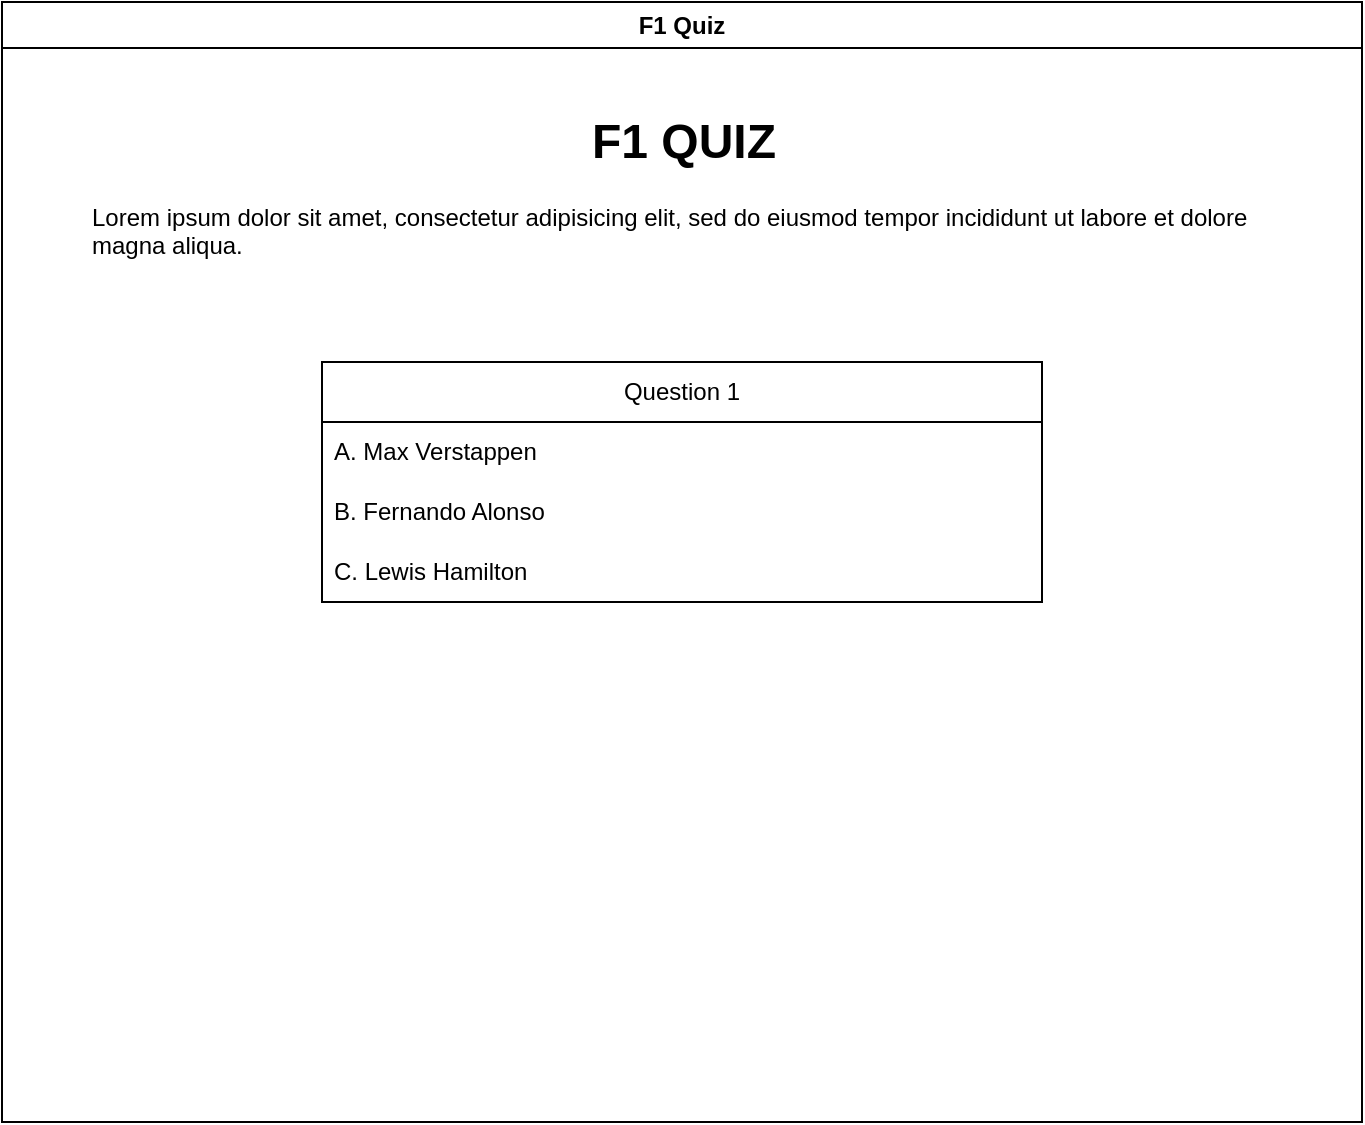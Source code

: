 <mxfile>
    <diagram id="aAwmn7CziFslETN9Z1WF" name="Page-1">
        <mxGraphModel dx="1136" dy="607" grid="1" gridSize="10" guides="1" tooltips="1" connect="1" arrows="1" fold="1" page="1" pageScale="1" pageWidth="850" pageHeight="1100" math="0" shadow="0">
            <root>
                <mxCell id="0"/>
                <mxCell id="1" parent="0"/>
                <mxCell id="2" value="F1 Quiz" style="swimlane;whiteSpace=wrap;html=1;" vertex="1" parent="1">
                    <mxGeometry x="80" y="120" width="680" height="560" as="geometry"/>
                </mxCell>
                <mxCell id="3" value="&lt;h1 style=&quot;text-align: center;&quot;&gt;F1 QUIZ&lt;/h1&gt;&lt;p&gt;Lorem ipsum dolor sit amet, consectetur adipisicing elit, sed do eiusmod tempor incididunt ut labore et dolore magna aliqua.&lt;/p&gt;" style="text;html=1;strokeColor=none;fillColor=none;spacing=5;spacingTop=-20;whiteSpace=wrap;overflow=hidden;rounded=0;" vertex="1" parent="2">
                    <mxGeometry x="40" y="50" width="600" height="120" as="geometry"/>
                </mxCell>
                <mxCell id="4" value="Question 1" style="swimlane;fontStyle=0;childLayout=stackLayout;horizontal=1;startSize=30;horizontalStack=0;resizeParent=1;resizeParentMax=0;resizeLast=0;collapsible=1;marginBottom=0;whiteSpace=wrap;html=1;" vertex="1" parent="2">
                    <mxGeometry x="160" y="180" width="360" height="120" as="geometry"/>
                </mxCell>
                <mxCell id="5" value="A. Max Verstappen" style="text;strokeColor=none;fillColor=none;align=left;verticalAlign=middle;spacingLeft=4;spacingRight=4;overflow=hidden;points=[[0,0.5],[1,0.5]];portConstraint=eastwest;rotatable=0;whiteSpace=wrap;html=1;" vertex="1" parent="4">
                    <mxGeometry y="30" width="360" height="30" as="geometry"/>
                </mxCell>
                <mxCell id="6" value="B. Fernando Alonso" style="text;strokeColor=none;fillColor=none;align=left;verticalAlign=middle;spacingLeft=4;spacingRight=4;overflow=hidden;points=[[0,0.5],[1,0.5]];portConstraint=eastwest;rotatable=0;whiteSpace=wrap;html=1;" vertex="1" parent="4">
                    <mxGeometry y="60" width="360" height="30" as="geometry"/>
                </mxCell>
                <mxCell id="7" value="C. Lewis Hamilton" style="text;strokeColor=none;fillColor=none;align=left;verticalAlign=middle;spacingLeft=4;spacingRight=4;overflow=hidden;points=[[0,0.5],[1,0.5]];portConstraint=eastwest;rotatable=0;whiteSpace=wrap;html=1;" vertex="1" parent="4">
                    <mxGeometry y="90" width="360" height="30" as="geometry"/>
                </mxCell>
            </root>
        </mxGraphModel>
    </diagram>
</mxfile>